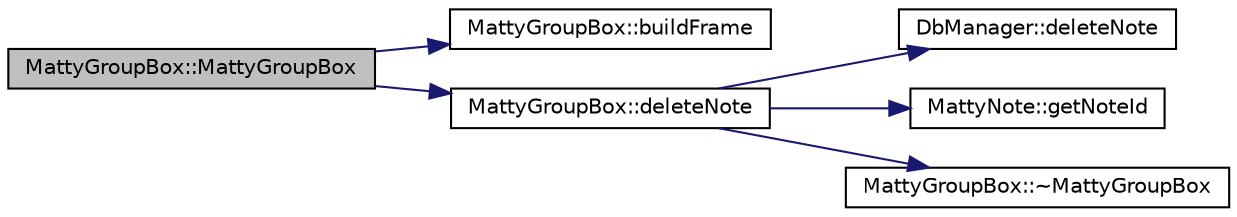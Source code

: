 digraph "MattyGroupBox::MattyGroupBox"
{
  edge [fontname="Helvetica",fontsize="10",labelfontname="Helvetica",labelfontsize="10"];
  node [fontname="Helvetica",fontsize="10",shape=record];
  rankdir="LR";
  Node0 [label="MattyGroupBox::MattyGroupBox",height=0.2,width=0.4,color="black", fillcolor="grey75", style="filled", fontcolor="black"];
  Node0 -> Node1 [color="midnightblue",fontsize="10",style="solid",fontname="Helvetica"];
  Node1 [label="MattyGroupBox::buildFrame",height=0.2,width=0.4,color="black", fillcolor="white", style="filled",URL="$classMattyGroupBox.html#ae9862aae672bd2cf4a99da541beef696"];
  Node0 -> Node2 [color="midnightblue",fontsize="10",style="solid",fontname="Helvetica"];
  Node2 [label="MattyGroupBox::deleteNote",height=0.2,width=0.4,color="black", fillcolor="white", style="filled",URL="$classMattyGroupBox.html#ac7b7f1db6ea96e4c4b0f58fb87f86900"];
  Node2 -> Node3 [color="midnightblue",fontsize="10",style="solid",fontname="Helvetica"];
  Node3 [label="DbManager::deleteNote",height=0.2,width=0.4,color="black", fillcolor="white", style="filled",URL="$classDbManager.html#a164849758fd05445c7af2cc04fc3569f"];
  Node2 -> Node4 [color="midnightblue",fontsize="10",style="solid",fontname="Helvetica"];
  Node4 [label="MattyNote::getNoteId",height=0.2,width=0.4,color="black", fillcolor="white", style="filled",URL="$classMattyNote.html#ad7c5837f61e4813005ae063c67b9a0f0"];
  Node2 -> Node5 [color="midnightblue",fontsize="10",style="solid",fontname="Helvetica"];
  Node5 [label="MattyGroupBox::~MattyGroupBox",height=0.2,width=0.4,color="black", fillcolor="white", style="filled",URL="$classMattyGroupBox.html#acf5f5023cf210a83e9846a35b149dd70"];
}

